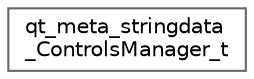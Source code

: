 digraph "Graphical Class Hierarchy"
{
 // LATEX_PDF_SIZE
  bgcolor="transparent";
  edge [fontname=Helvetica,fontsize=10,labelfontname=Helvetica,labelfontsize=10];
  node [fontname=Helvetica,fontsize=10,shape=box,height=0.2,width=0.4];
  rankdir="LR";
  Node0 [id="Node000000",label="qt_meta_stringdata\l_ControlsManager_t",height=0.2,width=0.4,color="grey40", fillcolor="white", style="filled",URL="$structqt__meta__stringdata__ControlsManager__t.html",tooltip=" "];
}

